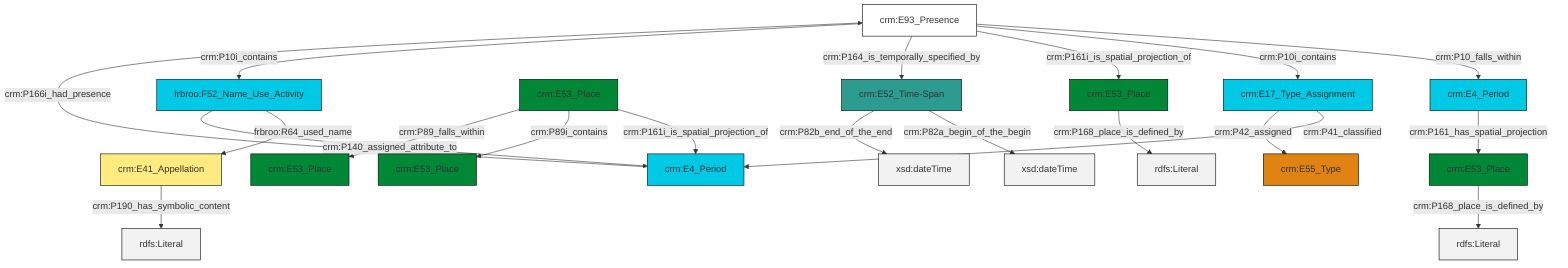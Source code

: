 graph TD
classDef Literal fill:#f2f2f2,stroke:#000000;
classDef CRM_Entity fill:#FFFFFF,stroke:#000000;
classDef Temporal_Entity fill:#00C9E6, stroke:#000000;
classDef Type fill:#E18312, stroke:#000000;
classDef Time-Span fill:#2C9C91, stroke:#000000;
classDef Appellation fill:#FFEB7F, stroke:#000000;
classDef Place fill:#008836, stroke:#000000;
classDef Persistent_Item fill:#B266B2, stroke:#000000;
classDef Conceptual_Object fill:#FFD700, stroke:#000000;
classDef Physical_Thing fill:#D2B48C, stroke:#000000;
classDef Actor fill:#f58aad, stroke:#000000;
classDef PC_Classes fill:#4ce600, stroke:#000000;
classDef Multi fill:#cccccc,stroke:#000000;

0["crm:E93_Presence"]:::CRM_Entity -->|crm:P10_falls_within| 1["crm:E4_Period"]:::Temporal_Entity
2["crm:E52_Time-Span"]:::Time-Span -->|crm:P82a_begin_of_the_begin| 3[xsd:dateTime]:::Literal
4["crm:E53_Place"]:::Place -->|crm:P161i_is_spatial_projection_of| 6["crm:E4_Period"]:::Temporal_Entity
1["crm:E4_Period"]:::Temporal_Entity -->|crm:P161_has_spatial_projection| 7["crm:E53_Place"]:::Place
0["crm:E93_Presence"]:::CRM_Entity -->|crm:P10i_contains| 8["crm:E17_Type_Assignment"]:::Temporal_Entity
8["crm:E17_Type_Assignment"]:::Temporal_Entity -->|crm:P41_classified| 6["crm:E4_Period"]:::Temporal_Entity
7["crm:E53_Place"]:::Place -->|crm:P168_place_is_defined_by| 13[rdfs:Literal]:::Literal
14["crm:E41_Appellation"]:::Appellation -->|crm:P190_has_symbolic_content| 15[rdfs:Literal]:::Literal
4["crm:E53_Place"]:::Place -->|crm:P89i_contains| 19["crm:E53_Place"]:::Place
21["frbroo:F52_Name_Use_Activity"]:::Temporal_Entity -->|frbroo:R64_used_name| 14["crm:E41_Appellation"]:::Appellation
0["crm:E93_Presence"]:::CRM_Entity -->|crm:P161i_is_spatial_projection_of| 23["crm:E53_Place"]:::Place
6["crm:E4_Period"]:::Temporal_Entity -->|crm:P166i_had_presence| 0["crm:E93_Presence"]:::CRM_Entity
2["crm:E52_Time-Span"]:::Time-Span -->|crm:P82b_end_of_the_end| 24[xsd:dateTime]:::Literal
4["crm:E53_Place"]:::Place -->|crm:P89_falls_within| 25["crm:E53_Place"]:::Place
0["crm:E93_Presence"]:::CRM_Entity -->|crm:P164_is_temporally_specified_by| 2["crm:E52_Time-Span"]:::Time-Span
23["crm:E53_Place"]:::Place -->|crm:P168_place_is_defined_by| 27[rdfs:Literal]:::Literal
8["crm:E17_Type_Assignment"]:::Temporal_Entity -->|crm:P42_assigned| 17["crm:E55_Type"]:::Type
0["crm:E93_Presence"]:::CRM_Entity -->|crm:P10i_contains| 21["frbroo:F52_Name_Use_Activity"]:::Temporal_Entity
21["frbroo:F52_Name_Use_Activity"]:::Temporal_Entity -->|crm:P140_assigned_attribute_to| 6["crm:E4_Period"]:::Temporal_Entity
